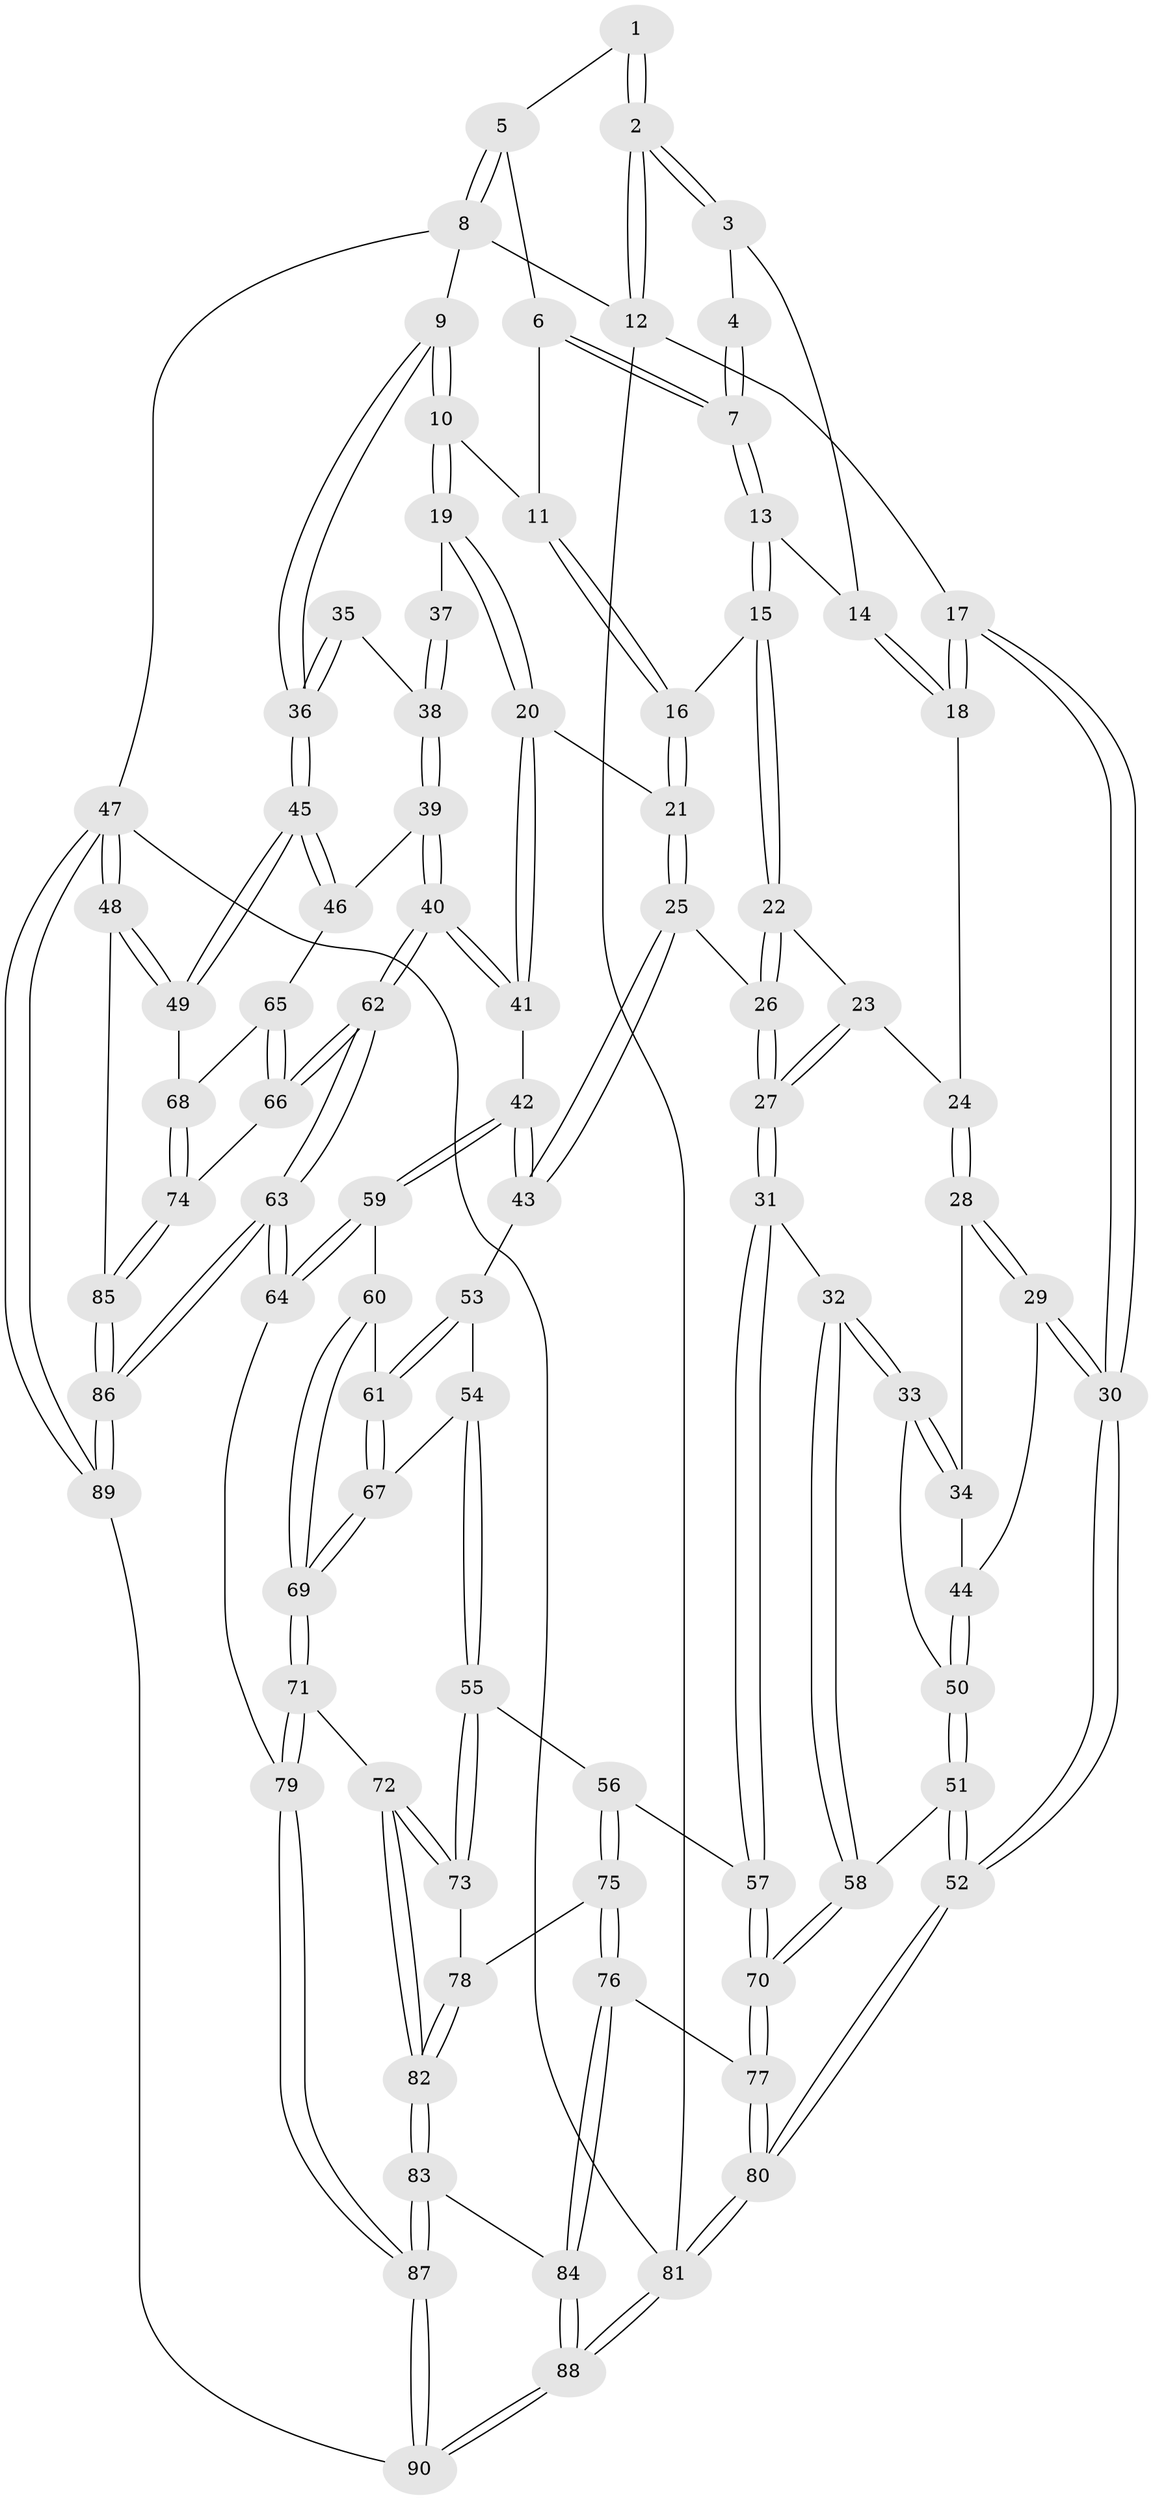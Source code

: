 // Generated by graph-tools (version 1.1) at 2025/27/03/09/25 03:27:16]
// undirected, 90 vertices, 222 edges
graph export_dot {
graph [start="1"]
  node [color=gray90,style=filled];
  1 [pos="+0.3954116954815218+0"];
  2 [pos="+0+0"];
  3 [pos="+0.23692595457238794+0.07771864489128315"];
  4 [pos="+0.39540558247888496+0"];
  5 [pos="+0.9387916852908123+0"];
  6 [pos="+0.7166292666289147+0"];
  7 [pos="+0.482965656757899+0.12381519162011352"];
  8 [pos="+1+0"];
  9 [pos="+1+0.06226122368620752"];
  10 [pos="+0.7895203875596032+0.18480058580129502"];
  11 [pos="+0.6597914601038689+0.16726091770299534"];
  12 [pos="+0+0"];
  13 [pos="+0.4847730029961094+0.15144892342772887"];
  14 [pos="+0.20902525731243252+0.14924380355293246"];
  15 [pos="+0.5036378908961096+0.19778562193262192"];
  16 [pos="+0.5378206840263184+0.21410663796825002"];
  17 [pos="+0+0.08581295265022712"];
  18 [pos="+0.11591622665586834+0.2348374181681553"];
  19 [pos="+0.6907013969436003+0.36328809940748075"];
  20 [pos="+0.6534801382497394+0.37793248413875535"];
  21 [pos="+0.6276408464451294+0.3597033512644036"];
  22 [pos="+0.39171864727539213+0.307805587598233"];
  23 [pos="+0.226965381403679+0.30571938001879045"];
  24 [pos="+0.12785551816344332+0.2507235408196496"];
  25 [pos="+0.4403575552228618+0.47764217704543543"];
  26 [pos="+0.41604477066202117+0.461451442493344"];
  27 [pos="+0.2742407454178737+0.5110897283619613"];
  28 [pos="+0.1148186936297966+0.385269014438044"];
  29 [pos="+0+0.4963777338876861"];
  30 [pos="+0+0.4592789822455705"];
  31 [pos="+0.24664811882736093+0.5508605898532011"];
  32 [pos="+0.17517269104666816+0.5423111833689047"];
  33 [pos="+0.16632882569809437+0.5369341355565564"];
  34 [pos="+0.12952894330479528+0.47258455476862526"];
  35 [pos="+0.8752944089428242+0.35217999758537366"];
  36 [pos="+1+0.14202612325231118"];
  37 [pos="+0.7255297609687188+0.3629002435277362"];
  38 [pos="+0.8265060547244345+0.4814629277799148"];
  39 [pos="+0.8116482763838766+0.5337752216815078"];
  40 [pos="+0.7530844375006213+0.5610812848863262"];
  41 [pos="+0.6729110645552242+0.5023727432289761"];
  42 [pos="+0.5700383276757509+0.5635435646710281"];
  43 [pos="+0.4647495313469449+0.5247485487235302"];
  44 [pos="+0+0.49849269896746035"];
  45 [pos="+1+0.44444539782464115"];
  46 [pos="+0.9470961919410963+0.5542908859572229"];
  47 [pos="+1+1"];
  48 [pos="+1+0.7905527837234332"];
  49 [pos="+1+0.55557648244299"];
  50 [pos="+0.05481910908251315+0.5612317715682152"];
  51 [pos="+0.023490903536671+0.6900268033997009"];
  52 [pos="+0+0.8189835642952804"];
  53 [pos="+0.437769516628607+0.5832188749667684"];
  54 [pos="+0.42107610956956987+0.5986036006217469"];
  55 [pos="+0.34032018681669973+0.6314276147127453"];
  56 [pos="+0.3077138528702774+0.6238953000155716"];
  57 [pos="+0.26437814175052926+0.5947677719191901"];
  58 [pos="+0.09003501726933068+0.6917256890930435"];
  59 [pos="+0.5677973639228026+0.6465007203224205"];
  60 [pos="+0.4799217316388505+0.6447870017204005"];
  61 [pos="+0.47191050817505237+0.6334088887031197"];
  62 [pos="+0.7556477138351748+0.7128635726678586"];
  63 [pos="+0.6914674757945168+0.8173307705887384"];
  64 [pos="+0.6075646671418684+0.7782057643283876"];
  65 [pos="+0.9371127802536524+0.5885994763170093"];
  66 [pos="+0.8695357404410523+0.6987517208318471"];
  67 [pos="+0.4331275435122146+0.6673367466825715"];
  68 [pos="+0.9653796859829262+0.6781002832533494"];
  69 [pos="+0.4431002067997112+0.7305554388077203"];
  70 [pos="+0.18297816248418053+0.7481343851290279"];
  71 [pos="+0.4429677819565169+0.7315336347596819"];
  72 [pos="+0.41049715962967986+0.7249841144518799"];
  73 [pos="+0.39984408139938415+0.7193596061669734"];
  74 [pos="+0.9480741016952162+0.7380299309733439"];
  75 [pos="+0.30764057500073877+0.7396092967589408"];
  76 [pos="+0.19919891201820344+0.7762684524745472"];
  77 [pos="+0.19113737460704622+0.7693367057997781"];
  78 [pos="+0.3152379535179078+0.7430271673392368"];
  79 [pos="+0.5011397816094358+0.786217113261494"];
  80 [pos="+0+1"];
  81 [pos="+0+1"];
  82 [pos="+0.34330475082564005+0.8059992770489909"];
  83 [pos="+0.34164342582096247+0.9124665331676368"];
  84 [pos="+0.2078095671768696+0.7942291814134221"];
  85 [pos="+0.9857455599817826+0.7813429523583205"];
  86 [pos="+0.7543452343189754+1"];
  87 [pos="+0.3594166870313267+0.9422532167565822"];
  88 [pos="+0.006337683386986992+1"];
  89 [pos="+0.7628218345489783+1"];
  90 [pos="+0.35042437017913997+1"];
  1 -- 2;
  1 -- 2;
  1 -- 5;
  2 -- 3;
  2 -- 3;
  2 -- 12;
  2 -- 12;
  3 -- 4;
  3 -- 14;
  4 -- 7;
  4 -- 7;
  5 -- 6;
  5 -- 8;
  5 -- 8;
  6 -- 7;
  6 -- 7;
  6 -- 11;
  7 -- 13;
  7 -- 13;
  8 -- 9;
  8 -- 12;
  8 -- 47;
  9 -- 10;
  9 -- 10;
  9 -- 36;
  9 -- 36;
  10 -- 11;
  10 -- 19;
  10 -- 19;
  11 -- 16;
  11 -- 16;
  12 -- 17;
  12 -- 81;
  13 -- 14;
  13 -- 15;
  13 -- 15;
  14 -- 18;
  14 -- 18;
  15 -- 16;
  15 -- 22;
  15 -- 22;
  16 -- 21;
  16 -- 21;
  17 -- 18;
  17 -- 18;
  17 -- 30;
  17 -- 30;
  18 -- 24;
  19 -- 20;
  19 -- 20;
  19 -- 37;
  20 -- 21;
  20 -- 41;
  20 -- 41;
  21 -- 25;
  21 -- 25;
  22 -- 23;
  22 -- 26;
  22 -- 26;
  23 -- 24;
  23 -- 27;
  23 -- 27;
  24 -- 28;
  24 -- 28;
  25 -- 26;
  25 -- 43;
  25 -- 43;
  26 -- 27;
  26 -- 27;
  27 -- 31;
  27 -- 31;
  28 -- 29;
  28 -- 29;
  28 -- 34;
  29 -- 30;
  29 -- 30;
  29 -- 44;
  30 -- 52;
  30 -- 52;
  31 -- 32;
  31 -- 57;
  31 -- 57;
  32 -- 33;
  32 -- 33;
  32 -- 58;
  32 -- 58;
  33 -- 34;
  33 -- 34;
  33 -- 50;
  34 -- 44;
  35 -- 36;
  35 -- 36;
  35 -- 38;
  36 -- 45;
  36 -- 45;
  37 -- 38;
  37 -- 38;
  38 -- 39;
  38 -- 39;
  39 -- 40;
  39 -- 40;
  39 -- 46;
  40 -- 41;
  40 -- 41;
  40 -- 62;
  40 -- 62;
  41 -- 42;
  42 -- 43;
  42 -- 43;
  42 -- 59;
  42 -- 59;
  43 -- 53;
  44 -- 50;
  44 -- 50;
  45 -- 46;
  45 -- 46;
  45 -- 49;
  45 -- 49;
  46 -- 65;
  47 -- 48;
  47 -- 48;
  47 -- 89;
  47 -- 89;
  47 -- 81;
  48 -- 49;
  48 -- 49;
  48 -- 85;
  49 -- 68;
  50 -- 51;
  50 -- 51;
  51 -- 52;
  51 -- 52;
  51 -- 58;
  52 -- 80;
  52 -- 80;
  53 -- 54;
  53 -- 61;
  53 -- 61;
  54 -- 55;
  54 -- 55;
  54 -- 67;
  55 -- 56;
  55 -- 73;
  55 -- 73;
  56 -- 57;
  56 -- 75;
  56 -- 75;
  57 -- 70;
  57 -- 70;
  58 -- 70;
  58 -- 70;
  59 -- 60;
  59 -- 64;
  59 -- 64;
  60 -- 61;
  60 -- 69;
  60 -- 69;
  61 -- 67;
  61 -- 67;
  62 -- 63;
  62 -- 63;
  62 -- 66;
  62 -- 66;
  63 -- 64;
  63 -- 64;
  63 -- 86;
  63 -- 86;
  64 -- 79;
  65 -- 66;
  65 -- 66;
  65 -- 68;
  66 -- 74;
  67 -- 69;
  67 -- 69;
  68 -- 74;
  68 -- 74;
  69 -- 71;
  69 -- 71;
  70 -- 77;
  70 -- 77;
  71 -- 72;
  71 -- 79;
  71 -- 79;
  72 -- 73;
  72 -- 73;
  72 -- 82;
  72 -- 82;
  73 -- 78;
  74 -- 85;
  74 -- 85;
  75 -- 76;
  75 -- 76;
  75 -- 78;
  76 -- 77;
  76 -- 84;
  76 -- 84;
  77 -- 80;
  77 -- 80;
  78 -- 82;
  78 -- 82;
  79 -- 87;
  79 -- 87;
  80 -- 81;
  80 -- 81;
  81 -- 88;
  81 -- 88;
  82 -- 83;
  82 -- 83;
  83 -- 84;
  83 -- 87;
  83 -- 87;
  84 -- 88;
  84 -- 88;
  85 -- 86;
  85 -- 86;
  86 -- 89;
  86 -- 89;
  87 -- 90;
  87 -- 90;
  88 -- 90;
  88 -- 90;
  89 -- 90;
}
